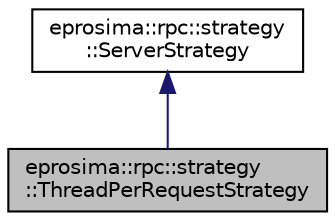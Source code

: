 digraph "eprosima::rpc::strategy::ThreadPerRequestStrategy"
{
  edge [fontname="Helvetica",fontsize="10",labelfontname="Helvetica",labelfontsize="10"];
  node [fontname="Helvetica",fontsize="10",shape=record];
  Node1 [label="eprosima::rpc::strategy\l::ThreadPerRequestStrategy",height=0.2,width=0.4,color="black", fillcolor="grey75", style="filled" fontcolor="black"];
  Node2 -> Node1 [dir="back",color="midnightblue",fontsize="10",style="solid",fontname="Helvetica"];
  Node2 [label="eprosima::rpc::strategy\l::ServerStrategy",height=0.2,width=0.4,color="black", fillcolor="white", style="filled",URL="$classeprosima_1_1rpc_1_1strategy_1_1_server_strategy.html",tooltip="This class is the base of all classes that implement a server strategy. that could be used by the ser..."];
}
